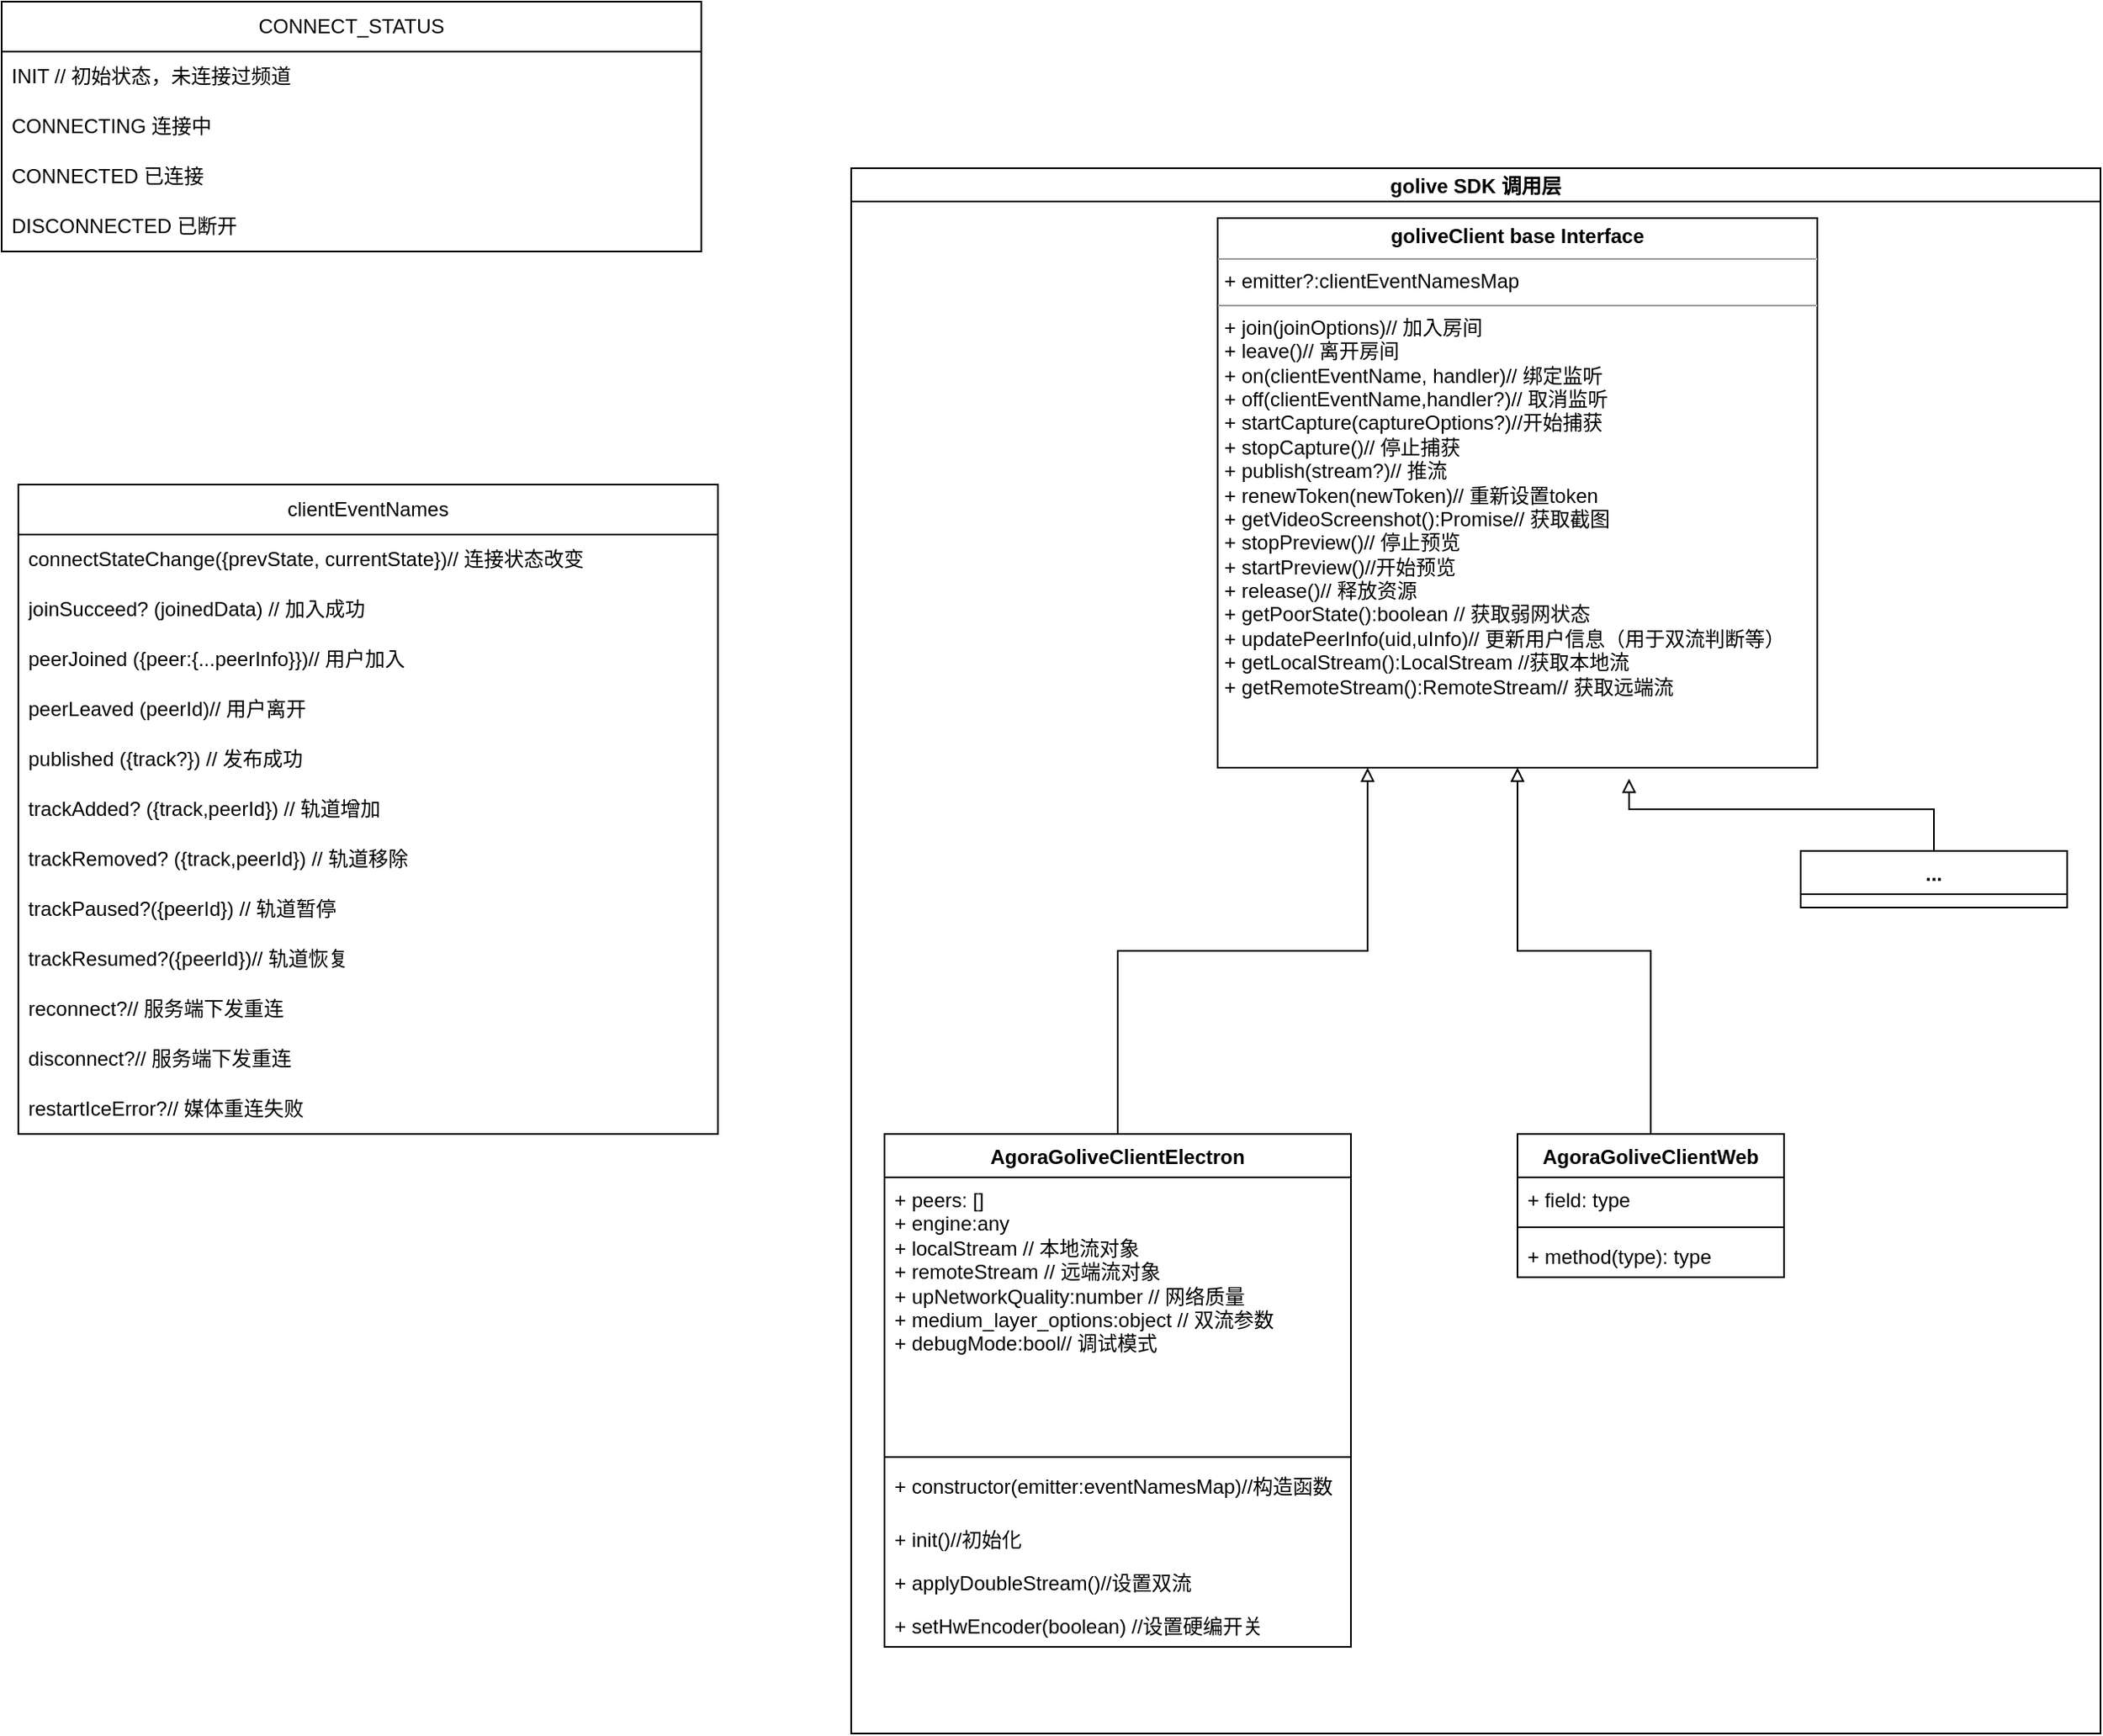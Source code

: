 <mxfile version="22.1.18" type="github">
  <diagram id="C5RBs43oDa-KdzZeNtuy" name="Page-1">
    <mxGraphModel dx="1050" dy="530" grid="1" gridSize="10" guides="1" tooltips="1" connect="1" arrows="1" fold="1" page="1" pageScale="1" pageWidth="827" pageHeight="1169" math="0" shadow="0">
      <root>
        <mxCell id="WIyWlLk6GJQsqaUBKTNV-0" />
        <mxCell id="WIyWlLk6GJQsqaUBKTNV-1" parent="WIyWlLk6GJQsqaUBKTNV-0" />
        <mxCell id="pRe1ASIrNN6ZLIfWkAg_-0" value="golive SDK 调用层" style="swimlane;startSize=20;horizontal=1;containerType=tree;" vertex="1" parent="WIyWlLk6GJQsqaUBKTNV-1">
          <mxGeometry x="550" y="910" width="750" height="940" as="geometry" />
        </mxCell>
        <mxCell id="pRe1ASIrNN6ZLIfWkAg_-1" value="&lt;p style=&quot;margin:0px;margin-top:4px;text-align:center;&quot;&gt;&lt;b&gt;goliveClient base Interface&lt;/b&gt;&lt;/p&gt;&lt;hr size=&quot;1&quot;&gt;&lt;p style=&quot;margin:0px;margin-left:4px;&quot;&gt;+ emitter?:clientEventNamesMap&lt;br&gt;&lt;/p&gt;&lt;hr size=&quot;1&quot;&gt;&lt;p style=&quot;margin:0px;margin-left:4px;&quot;&gt;+ join(joinOptions)// 加入房间&lt;br&gt;+ leave()// 离开房间&lt;/p&gt;&lt;p style=&quot;margin:0px;margin-left:4px;&quot;&gt;+ on(clientEventName, handler)// 绑定监听&lt;/p&gt;&lt;p style=&quot;margin:0px;margin-left:4px;&quot;&gt;+ off(clientEventName,handler?)// 取消监听&lt;/p&gt;&lt;p style=&quot;margin:0px;margin-left:4px;&quot;&gt;+ startCapture(captureOptions?)//开始捕获&lt;/p&gt;&lt;p style=&quot;margin:0px;margin-left:4px;&quot;&gt;+ stopCapture()// 停止捕获&lt;/p&gt;&lt;p style=&quot;margin:0px;margin-left:4px;&quot;&gt;+ publish(stream?)// 推流&lt;/p&gt;&lt;p style=&quot;margin:0px;margin-left:4px;&quot;&gt;+ renewToken(newToken)// 重新设置token&lt;/p&gt;&lt;p style=&quot;margin:0px;margin-left:4px;&quot;&gt;+&amp;nbsp;getVideoScreenshot():Promise// 获取截图&lt;/p&gt;&lt;p style=&quot;margin:0px;margin-left:4px;&quot;&gt;+ stopPreview()// 停止预览&lt;/p&gt;&lt;p style=&quot;margin:0px;margin-left:4px;&quot;&gt;+ startPreview()//开始预览&lt;/p&gt;&lt;p style=&quot;margin:0px;margin-left:4px;&quot;&gt;+ release()// 释放资源&lt;/p&gt;&lt;p style=&quot;margin:0px;margin-left:4px;&quot;&gt;+&amp;nbsp;getPoorState():boolean // 获取弱网状态&lt;br&gt;&lt;/p&gt;&lt;p style=&quot;margin:0px;margin-left:4px;&quot;&gt;+ updatePeerInfo(uid,uInfo)// 更新用户信息（用于双流判断等）&lt;/p&gt;&lt;p style=&quot;margin:0px;margin-left:4px;&quot;&gt;+ getLocalStream():LocalStream //获取本地流&lt;/p&gt;&lt;p style=&quot;margin:0px;margin-left:4px;&quot;&gt;+ getRemoteStream():RemoteStream// 获取远端流&lt;/p&gt;" style="verticalAlign=top;align=left;overflow=fill;fontSize=12;fontFamily=Helvetica;html=1;whiteSpace=wrap;" vertex="1" parent="pRe1ASIrNN6ZLIfWkAg_-0">
          <mxGeometry x="220" y="30" width="360" height="330" as="geometry" />
        </mxCell>
        <mxCell id="pRe1ASIrNN6ZLIfWkAg_-2" style="edgeStyle=orthogonalEdgeStyle;rounded=0;orthogonalLoop=1;jettySize=auto;html=1;exitX=0.5;exitY=0;exitDx=0;exitDy=0;entryX=0.25;entryY=1;entryDx=0;entryDy=0;endArrow=block;endFill=0;" edge="1" parent="pRe1ASIrNN6ZLIfWkAg_-0" source="pRe1ASIrNN6ZLIfWkAg_-3" target="pRe1ASIrNN6ZLIfWkAg_-1">
          <mxGeometry relative="1" as="geometry" />
        </mxCell>
        <mxCell id="pRe1ASIrNN6ZLIfWkAg_-3" value="AgoraGoliveClientElectron" style="swimlane;fontStyle=1;align=center;verticalAlign=top;childLayout=stackLayout;horizontal=1;startSize=26;horizontalStack=0;resizeParent=1;resizeParentMax=0;resizeLast=0;collapsible=1;marginBottom=0;whiteSpace=wrap;html=1;" vertex="1" parent="pRe1ASIrNN6ZLIfWkAg_-0">
          <mxGeometry x="20" y="580" width="280" height="308" as="geometry">
            <mxRectangle x="70" y="307" width="160" height="30" as="alternateBounds" />
          </mxGeometry>
        </mxCell>
        <mxCell id="pRe1ASIrNN6ZLIfWkAg_-4" value="+ peers: []&lt;br&gt;+ engine:any&lt;br&gt;+ localStream // 本地流对象&lt;br&gt;+ remoteStream // 远端流对象&lt;br&gt;+ upNetworkQuality:number // 网络质量&lt;br&gt;+&amp;nbsp;medium_layer_options:object // 双流参数&lt;br&gt;+&amp;nbsp;debugMode:bool// 调试模式" style="text;strokeColor=none;fillColor=none;align=left;verticalAlign=top;spacingLeft=4;spacingRight=4;overflow=hidden;rotatable=0;points=[[0,0.5],[1,0.5]];portConstraint=eastwest;whiteSpace=wrap;html=1;" vertex="1" parent="pRe1ASIrNN6ZLIfWkAg_-3">
          <mxGeometry y="26" width="280" height="164" as="geometry" />
        </mxCell>
        <mxCell id="pRe1ASIrNN6ZLIfWkAg_-5" value="" style="line;strokeWidth=1;fillColor=none;align=left;verticalAlign=middle;spacingTop=-1;spacingLeft=3;spacingRight=3;rotatable=0;labelPosition=right;points=[];portConstraint=eastwest;strokeColor=inherit;" vertex="1" parent="pRe1ASIrNN6ZLIfWkAg_-3">
          <mxGeometry y="190" width="280" height="8" as="geometry" />
        </mxCell>
        <mxCell id="pRe1ASIrNN6ZLIfWkAg_-31" value="+ constructor&lt;span style=&quot;background-color: initial;&quot;&gt;(emitter:eventNamesMap)//构造函数&lt;/span&gt;" style="text;strokeColor=none;fillColor=none;align=left;verticalAlign=top;spacingLeft=4;spacingRight=4;overflow=hidden;rotatable=0;points=[[0,0.5],[1,0.5]];portConstraint=eastwest;whiteSpace=wrap;html=1;" vertex="1" parent="pRe1ASIrNN6ZLIfWkAg_-3">
          <mxGeometry y="198" width="280" height="32" as="geometry" />
        </mxCell>
        <mxCell id="pRe1ASIrNN6ZLIfWkAg_-18" value="+ init&lt;span style=&quot;background-color: initial;&quot;&gt;()//初始化&lt;/span&gt;" style="text;strokeColor=none;fillColor=none;align=left;verticalAlign=top;spacingLeft=4;spacingRight=4;overflow=hidden;rotatable=0;points=[[0,0.5],[1,0.5]];portConstraint=eastwest;whiteSpace=wrap;html=1;" vertex="1" parent="pRe1ASIrNN6ZLIfWkAg_-3">
          <mxGeometry y="230" width="280" height="26" as="geometry" />
        </mxCell>
        <mxCell id="pRe1ASIrNN6ZLIfWkAg_-6" value="+&amp;nbsp;applyDoubleStream()//设置双流" style="text;strokeColor=none;fillColor=none;align=left;verticalAlign=top;spacingLeft=4;spacingRight=4;overflow=hidden;rotatable=0;points=[[0,0.5],[1,0.5]];portConstraint=eastwest;whiteSpace=wrap;html=1;" vertex="1" parent="pRe1ASIrNN6ZLIfWkAg_-3">
          <mxGeometry y="256" width="280" height="26" as="geometry" />
        </mxCell>
        <mxCell id="pRe1ASIrNN6ZLIfWkAg_-19" value="+&amp;nbsp;setHwEncoder(boolean) //设置硬编开关" style="text;strokeColor=none;fillColor=none;align=left;verticalAlign=top;spacingLeft=4;spacingRight=4;overflow=hidden;rotatable=0;points=[[0,0.5],[1,0.5]];portConstraint=eastwest;whiteSpace=wrap;html=1;" vertex="1" parent="pRe1ASIrNN6ZLIfWkAg_-3">
          <mxGeometry y="282" width="280" height="26" as="geometry" />
        </mxCell>
        <mxCell id="pRe1ASIrNN6ZLIfWkAg_-7" style="edgeStyle=orthogonalEdgeStyle;rounded=0;orthogonalLoop=1;jettySize=auto;html=1;exitX=0.5;exitY=0;exitDx=0;exitDy=0;entryX=0.5;entryY=1;entryDx=0;entryDy=0;strokeWidth=1;endArrow=block;endFill=0;" edge="1" parent="pRe1ASIrNN6ZLIfWkAg_-0" source="pRe1ASIrNN6ZLIfWkAg_-8" target="pRe1ASIrNN6ZLIfWkAg_-1">
          <mxGeometry relative="1" as="geometry" />
        </mxCell>
        <mxCell id="pRe1ASIrNN6ZLIfWkAg_-8" value="AgoraGoliveClientWeb" style="swimlane;fontStyle=1;align=center;verticalAlign=top;childLayout=stackLayout;horizontal=1;startSize=26;horizontalStack=0;resizeParent=1;resizeParentMax=0;resizeLast=0;collapsible=1;marginBottom=0;whiteSpace=wrap;html=1;" vertex="1" parent="pRe1ASIrNN6ZLIfWkAg_-0">
          <mxGeometry x="400" y="580" width="160" height="86" as="geometry" />
        </mxCell>
        <mxCell id="pRe1ASIrNN6ZLIfWkAg_-9" value="+ field: type" style="text;strokeColor=none;fillColor=none;align=left;verticalAlign=top;spacingLeft=4;spacingRight=4;overflow=hidden;rotatable=0;points=[[0,0.5],[1,0.5]];portConstraint=eastwest;whiteSpace=wrap;html=1;" vertex="1" parent="pRe1ASIrNN6ZLIfWkAg_-8">
          <mxGeometry y="26" width="160" height="26" as="geometry" />
        </mxCell>
        <mxCell id="pRe1ASIrNN6ZLIfWkAg_-10" value="" style="line;strokeWidth=1;fillColor=none;align=left;verticalAlign=middle;spacingTop=-1;spacingLeft=3;spacingRight=3;rotatable=0;labelPosition=right;points=[];portConstraint=eastwest;strokeColor=inherit;" vertex="1" parent="pRe1ASIrNN6ZLIfWkAg_-8">
          <mxGeometry y="52" width="160" height="8" as="geometry" />
        </mxCell>
        <mxCell id="pRe1ASIrNN6ZLIfWkAg_-11" value="+ method(type): type" style="text;strokeColor=none;fillColor=none;align=left;verticalAlign=top;spacingLeft=4;spacingRight=4;overflow=hidden;rotatable=0;points=[[0,0.5],[1,0.5]];portConstraint=eastwest;whiteSpace=wrap;html=1;" vertex="1" parent="pRe1ASIrNN6ZLIfWkAg_-8">
          <mxGeometry y="60" width="160" height="26" as="geometry" />
        </mxCell>
        <mxCell id="pRe1ASIrNN6ZLIfWkAg_-12" value="..." style="swimlane;fontStyle=1;align=center;verticalAlign=top;childLayout=stackLayout;horizontal=1;startSize=26;horizontalStack=0;resizeParent=1;resizeParentMax=0;resizeLast=0;collapsible=1;marginBottom=0;whiteSpace=wrap;html=1;strokeColor=default;" vertex="1" parent="pRe1ASIrNN6ZLIfWkAg_-0">
          <mxGeometry x="570" y="410" width="160" height="34" as="geometry" />
        </mxCell>
        <mxCell id="pRe1ASIrNN6ZLIfWkAg_-13" style="edgeStyle=orthogonalEdgeStyle;rounded=0;orthogonalLoop=1;jettySize=auto;html=1;exitX=0.5;exitY=0;exitDx=0;exitDy=0;entryX=0.686;entryY=1.02;entryDx=0;entryDy=0;entryPerimeter=0;endArrow=block;endFill=0;" edge="1" parent="pRe1ASIrNN6ZLIfWkAg_-0" source="pRe1ASIrNN6ZLIfWkAg_-12" target="pRe1ASIrNN6ZLIfWkAg_-1">
          <mxGeometry relative="1" as="geometry" />
        </mxCell>
        <mxCell id="pRe1ASIrNN6ZLIfWkAg_-20" value="clientEventNames" style="swimlane;fontStyle=0;childLayout=stackLayout;horizontal=1;startSize=30;horizontalStack=0;resizeParent=1;resizeParentMax=0;resizeLast=0;collapsible=1;marginBottom=0;whiteSpace=wrap;html=1;" vertex="1" parent="WIyWlLk6GJQsqaUBKTNV-1">
          <mxGeometry x="50" y="1100" width="420" height="390" as="geometry" />
        </mxCell>
        <mxCell id="pRe1ASIrNN6ZLIfWkAg_-21" value="connectStateChange({prevState, currentState&lt;span style=&quot;background-color: initial;&quot;&gt;})// 连接状态改变&lt;/span&gt;" style="text;strokeColor=none;fillColor=none;align=left;verticalAlign=middle;spacingLeft=4;spacingRight=4;overflow=hidden;points=[[0,0.5],[1,0.5]];portConstraint=eastwest;rotatable=0;whiteSpace=wrap;html=1;" vertex="1" parent="pRe1ASIrNN6ZLIfWkAg_-20">
          <mxGeometry y="30" width="420" height="30" as="geometry" />
        </mxCell>
        <mxCell id="pRe1ASIrNN6ZLIfWkAg_-22" value="joinSucceed? (joinedData) // 加入成功" style="text;strokeColor=none;fillColor=none;align=left;verticalAlign=middle;spacingLeft=4;spacingRight=4;overflow=hidden;points=[[0,0.5],[1,0.5]];portConstraint=eastwest;rotatable=0;whiteSpace=wrap;html=1;" vertex="1" parent="pRe1ASIrNN6ZLIfWkAg_-20">
          <mxGeometry y="60" width="420" height="30" as="geometry" />
        </mxCell>
        <mxCell id="pRe1ASIrNN6ZLIfWkAg_-23" value="peerJoined ({peer:{...peerInfo}})// 用户加入" style="text;strokeColor=none;fillColor=none;align=left;verticalAlign=middle;spacingLeft=4;spacingRight=4;overflow=hidden;points=[[0,0.5],[1,0.5]];portConstraint=eastwest;rotatable=0;whiteSpace=wrap;html=1;" vertex="1" parent="pRe1ASIrNN6ZLIfWkAg_-20">
          <mxGeometry y="90" width="420" height="30" as="geometry" />
        </mxCell>
        <mxCell id="pRe1ASIrNN6ZLIfWkAg_-29" value="peerLeaved (peerId)// 用户离开" style="text;strokeColor=none;fillColor=none;align=left;verticalAlign=middle;spacingLeft=4;spacingRight=4;overflow=hidden;points=[[0,0.5],[1,0.5]];portConstraint=eastwest;rotatable=0;whiteSpace=wrap;html=1;" vertex="1" parent="pRe1ASIrNN6ZLIfWkAg_-20">
          <mxGeometry y="120" width="420" height="30" as="geometry" />
        </mxCell>
        <mxCell id="pRe1ASIrNN6ZLIfWkAg_-24" value="published ({track?}) // 发布成功" style="text;strokeColor=none;fillColor=none;align=left;verticalAlign=middle;spacingLeft=4;spacingRight=4;overflow=hidden;points=[[0,0.5],[1,0.5]];portConstraint=eastwest;rotatable=0;whiteSpace=wrap;html=1;" vertex="1" parent="pRe1ASIrNN6ZLIfWkAg_-20">
          <mxGeometry y="150" width="420" height="30" as="geometry" />
        </mxCell>
        <mxCell id="pRe1ASIrNN6ZLIfWkAg_-28" value="trackAdded? ({track,peerId}) // 轨道增加" style="text;strokeColor=none;fillColor=none;align=left;verticalAlign=middle;spacingLeft=4;spacingRight=4;overflow=hidden;points=[[0,0.5],[1,0.5]];portConstraint=eastwest;rotatable=0;whiteSpace=wrap;html=1;" vertex="1" parent="pRe1ASIrNN6ZLIfWkAg_-20">
          <mxGeometry y="180" width="420" height="30" as="geometry" />
        </mxCell>
        <mxCell id="pRe1ASIrNN6ZLIfWkAg_-25" value="trackRemoved? ({track,peerId}) // 轨道移除" style="text;strokeColor=none;fillColor=none;align=left;verticalAlign=middle;spacingLeft=4;spacingRight=4;overflow=hidden;points=[[0,0.5],[1,0.5]];portConstraint=eastwest;rotatable=0;whiteSpace=wrap;html=1;" vertex="1" parent="pRe1ASIrNN6ZLIfWkAg_-20">
          <mxGeometry y="210" width="420" height="30" as="geometry" />
        </mxCell>
        <mxCell id="pRe1ASIrNN6ZLIfWkAg_-27" value="trackPaused?({peerId}) // 轨道暂停" style="text;strokeColor=none;fillColor=none;align=left;verticalAlign=middle;spacingLeft=4;spacingRight=4;overflow=hidden;points=[[0,0.5],[1,0.5]];portConstraint=eastwest;rotatable=0;whiteSpace=wrap;html=1;" vertex="1" parent="pRe1ASIrNN6ZLIfWkAg_-20">
          <mxGeometry y="240" width="420" height="30" as="geometry" />
        </mxCell>
        <mxCell id="pRe1ASIrNN6ZLIfWkAg_-26" value="trackResumed?({peerId})// 轨道恢复" style="text;strokeColor=none;fillColor=none;align=left;verticalAlign=middle;spacingLeft=4;spacingRight=4;overflow=hidden;points=[[0,0.5],[1,0.5]];portConstraint=eastwest;rotatable=0;whiteSpace=wrap;html=1;" vertex="1" parent="pRe1ASIrNN6ZLIfWkAg_-20">
          <mxGeometry y="270" width="420" height="30" as="geometry" />
        </mxCell>
        <mxCell id="pRe1ASIrNN6ZLIfWkAg_-44" value="reconnect?// 服务端下发重连" style="text;strokeColor=none;fillColor=none;align=left;verticalAlign=middle;spacingLeft=4;spacingRight=4;overflow=hidden;points=[[0,0.5],[1,0.5]];portConstraint=eastwest;rotatable=0;whiteSpace=wrap;html=1;" vertex="1" parent="pRe1ASIrNN6ZLIfWkAg_-20">
          <mxGeometry y="300" width="420" height="30" as="geometry" />
        </mxCell>
        <mxCell id="pRe1ASIrNN6ZLIfWkAg_-30" value="disconnect?// 服务端下发重连" style="text;strokeColor=none;fillColor=none;align=left;verticalAlign=middle;spacingLeft=4;spacingRight=4;overflow=hidden;points=[[0,0.5],[1,0.5]];portConstraint=eastwest;rotatable=0;whiteSpace=wrap;html=1;" vertex="1" parent="pRe1ASIrNN6ZLIfWkAg_-20">
          <mxGeometry y="330" width="420" height="30" as="geometry" />
        </mxCell>
        <mxCell id="pRe1ASIrNN6ZLIfWkAg_-43" value="restartIceError?// 媒体重连失败" style="text;strokeColor=none;fillColor=none;align=left;verticalAlign=middle;spacingLeft=4;spacingRight=4;overflow=hidden;points=[[0,0.5],[1,0.5]];portConstraint=eastwest;rotatable=0;whiteSpace=wrap;html=1;" vertex="1" parent="pRe1ASIrNN6ZLIfWkAg_-20">
          <mxGeometry y="360" width="420" height="30" as="geometry" />
        </mxCell>
        <mxCell id="pRe1ASIrNN6ZLIfWkAg_-32" value="CONNECT_STATUS" style="swimlane;fontStyle=0;childLayout=stackLayout;horizontal=1;startSize=30;horizontalStack=0;resizeParent=1;resizeParentMax=0;resizeLast=0;collapsible=1;marginBottom=0;whiteSpace=wrap;html=1;" vertex="1" parent="WIyWlLk6GJQsqaUBKTNV-1">
          <mxGeometry x="40" y="810" width="420" height="150" as="geometry" />
        </mxCell>
        <mxCell id="pRe1ASIrNN6ZLIfWkAg_-33" value="&lt;span style=&quot;background-color: initial;&quot;&gt;INIT // 初始状态，未连接过频道&lt;/span&gt;" style="text;strokeColor=none;fillColor=none;align=left;verticalAlign=middle;spacingLeft=4;spacingRight=4;overflow=hidden;points=[[0,0.5],[1,0.5]];portConstraint=eastwest;rotatable=0;whiteSpace=wrap;html=1;" vertex="1" parent="pRe1ASIrNN6ZLIfWkAg_-32">
          <mxGeometry y="30" width="420" height="30" as="geometry" />
        </mxCell>
        <mxCell id="pRe1ASIrNN6ZLIfWkAg_-34" value="CONNECTING 连接中" style="text;strokeColor=none;fillColor=none;align=left;verticalAlign=middle;spacingLeft=4;spacingRight=4;overflow=hidden;points=[[0,0.5],[1,0.5]];portConstraint=eastwest;rotatable=0;whiteSpace=wrap;html=1;" vertex="1" parent="pRe1ASIrNN6ZLIfWkAg_-32">
          <mxGeometry y="60" width="420" height="30" as="geometry" />
        </mxCell>
        <mxCell id="pRe1ASIrNN6ZLIfWkAg_-35" value="CONNECTED 已连接" style="text;strokeColor=none;fillColor=none;align=left;verticalAlign=middle;spacingLeft=4;spacingRight=4;overflow=hidden;points=[[0,0.5],[1,0.5]];portConstraint=eastwest;rotatable=0;whiteSpace=wrap;html=1;" vertex="1" parent="pRe1ASIrNN6ZLIfWkAg_-32">
          <mxGeometry y="90" width="420" height="30" as="geometry" />
        </mxCell>
        <mxCell id="pRe1ASIrNN6ZLIfWkAg_-36" value="DISCONNECTED 已断开" style="text;strokeColor=none;fillColor=none;align=left;verticalAlign=middle;spacingLeft=4;spacingRight=4;overflow=hidden;points=[[0,0.5],[1,0.5]];portConstraint=eastwest;rotatable=0;whiteSpace=wrap;html=1;" vertex="1" parent="pRe1ASIrNN6ZLIfWkAg_-32">
          <mxGeometry y="120" width="420" height="30" as="geometry" />
        </mxCell>
      </root>
    </mxGraphModel>
  </diagram>
</mxfile>
